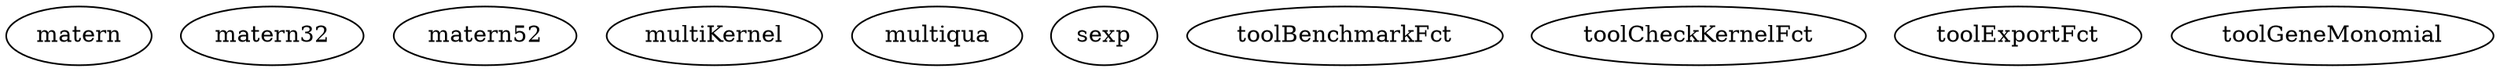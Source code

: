 /* Created by mdot for Matlab */
digraph m2html {

  matern [URL="matern.html"];
  matern32 [URL="matern32.html"];
  matern52 [URL="matern52.html"];
  multiKernel [URL="multiKernel.html"];
  multiqua [URL="multiqua.html"];
  sexp [URL="sexp.html"];
  toolBenchmarkFct [URL="toolBenchmarkFct.html"];
  toolCheckKernelFct [URL="toolCheckKernelFct.html"];
  toolExportFct [URL="toolExportFct.html"];
  toolGeneMonomial [URL="toolGeneMonomial.html"];
}